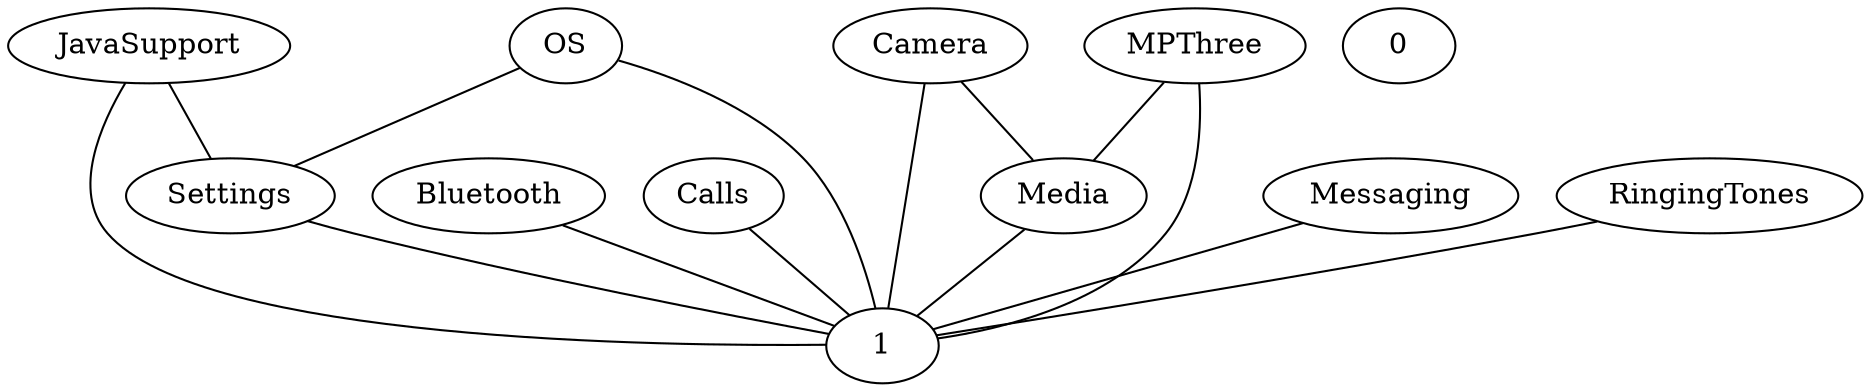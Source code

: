 graph G {
  Camera;
  Settings;
  Bluetooth;
  Calls;
  Media;
  JavaSupport;
  MPThree;
  OS;
  Messaging;
  0;
  RingingTones;
  1;
  Camera -- Media;
  OS -- Settings;
  MPThree -- Media;
  JavaSupport -- Settings;
  Settings -- 1;
  Media -- 1;
  JavaSupport -- 1;
  MPThree -- 1;
  OS -- 1;
  Messaging -- 1;
  RingingTones -- 1;
  Camera -- 1;
  Bluetooth -- 1;
  Calls -- 1;
}
